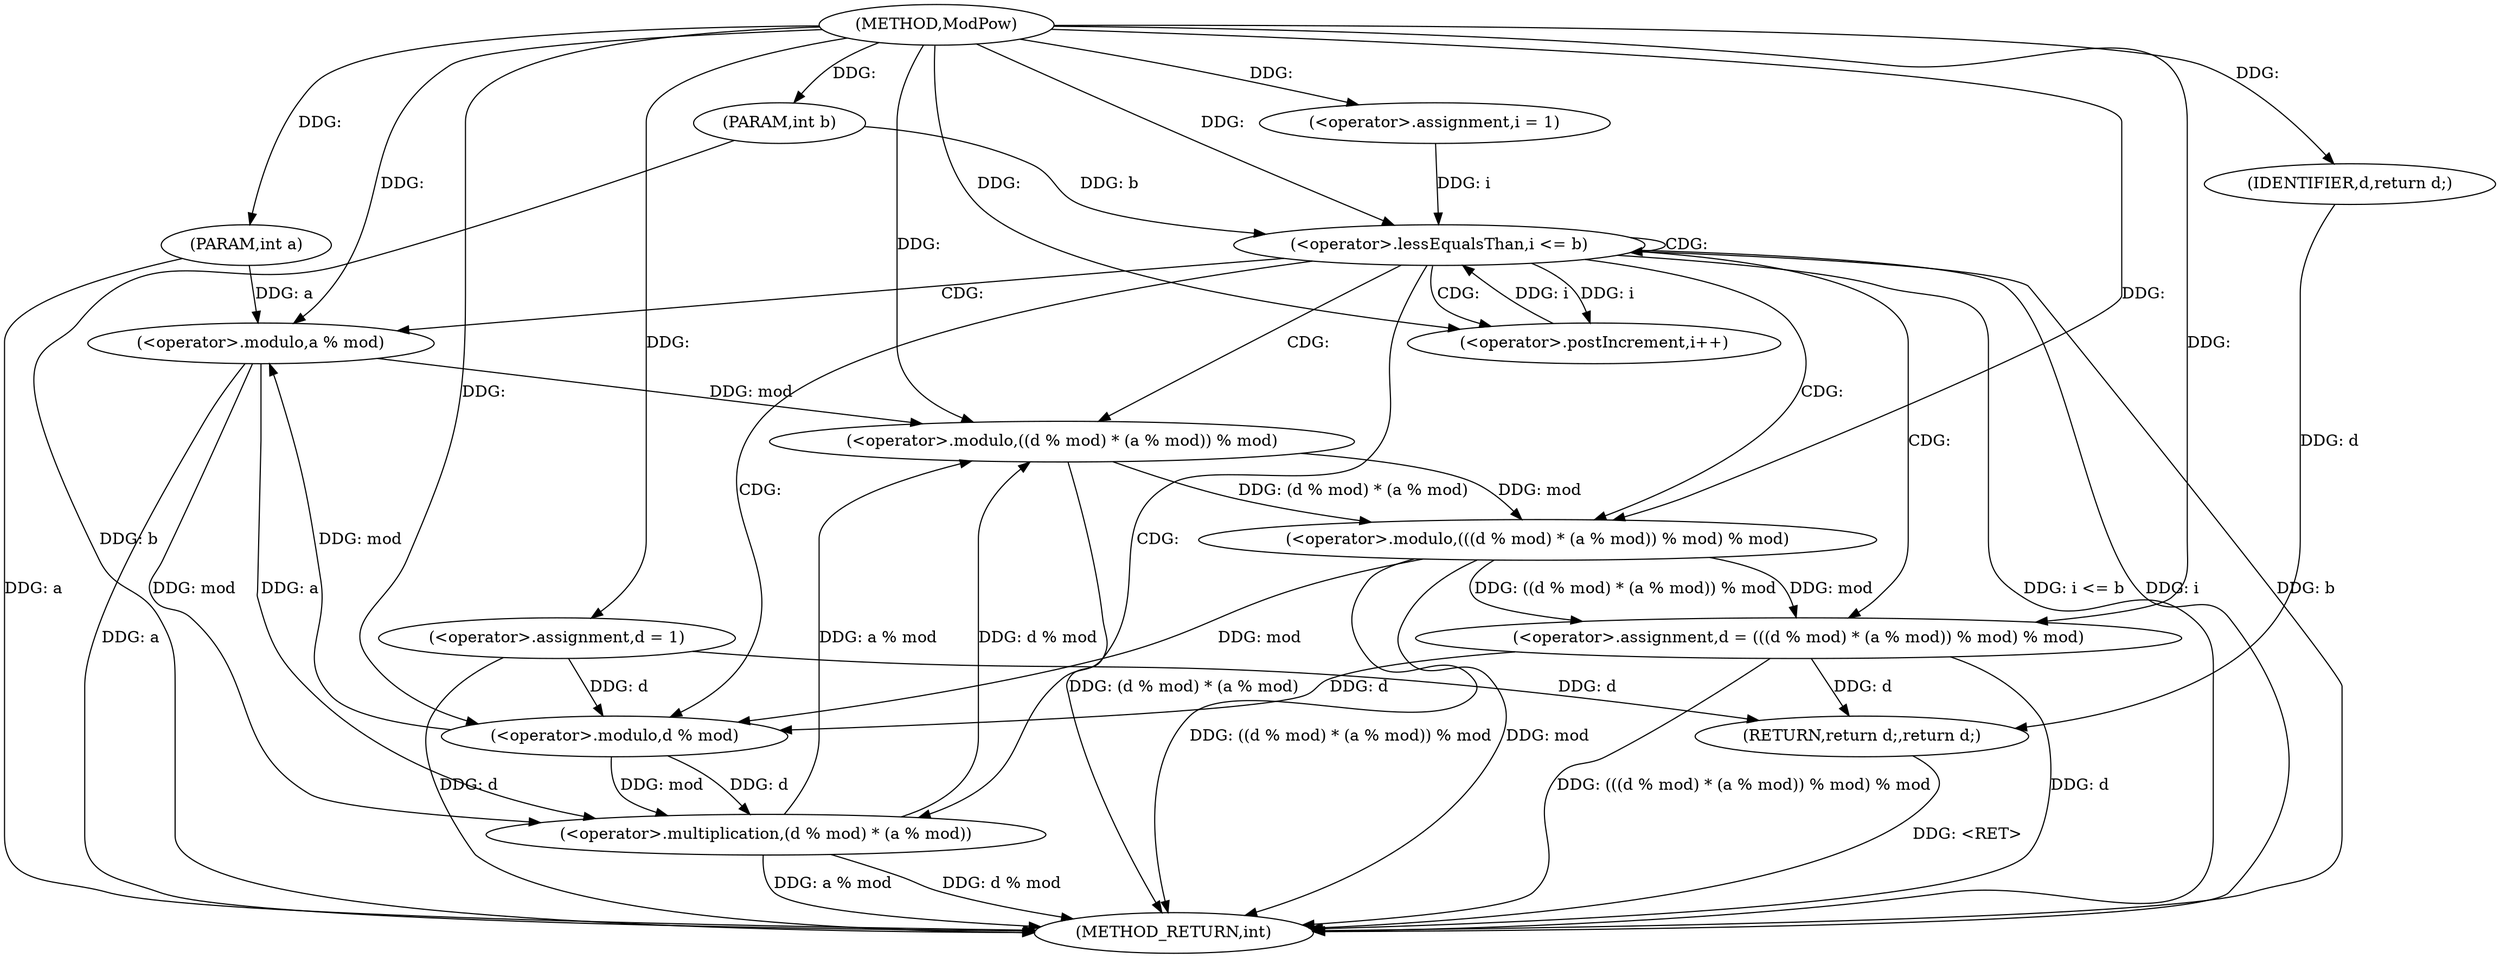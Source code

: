 digraph "ModPow" {  
"1000139" [label = "(METHOD,ModPow)" ]
"1000172" [label = "(METHOD_RETURN,int)" ]
"1000140" [label = "(PARAM,int a)" ]
"1000141" [label = "(PARAM,int b)" ]
"1000144" [label = "(<operator>.assignment,d = 1)" ]
"1000170" [label = "(RETURN,return d;,return d;)" ]
"1000149" [label = "(<operator>.assignment,i = 1)" ]
"1000152" [label = "(<operator>.lessEqualsThan,i <= b)" ]
"1000155" [label = "(<operator>.postIncrement,i++)" ]
"1000157" [label = "(<operator>.assignment,d = (((d % mod) * (a % mod)) % mod) % mod)" ]
"1000171" [label = "(IDENTIFIER,d,return d;)" ]
"1000159" [label = "(<operator>.modulo,(((d % mod) * (a % mod)) % mod) % mod)" ]
"1000160" [label = "(<operator>.modulo,((d % mod) * (a % mod)) % mod)" ]
"1000161" [label = "(<operator>.multiplication,(d % mod) * (a % mod))" ]
"1000162" [label = "(<operator>.modulo,d % mod)" ]
"1000165" [label = "(<operator>.modulo,a % mod)" ]
  "1000170" -> "1000172"  [ label = "DDG: <RET>"] 
  "1000140" -> "1000172"  [ label = "DDG: a"] 
  "1000141" -> "1000172"  [ label = "DDG: b"] 
  "1000144" -> "1000172"  [ label = "DDG: d"] 
  "1000152" -> "1000172"  [ label = "DDG: i"] 
  "1000152" -> "1000172"  [ label = "DDG: b"] 
  "1000152" -> "1000172"  [ label = "DDG: i <= b"] 
  "1000157" -> "1000172"  [ label = "DDG: d"] 
  "1000161" -> "1000172"  [ label = "DDG: d % mod"] 
  "1000165" -> "1000172"  [ label = "DDG: a"] 
  "1000161" -> "1000172"  [ label = "DDG: a % mod"] 
  "1000160" -> "1000172"  [ label = "DDG: (d % mod) * (a % mod)"] 
  "1000159" -> "1000172"  [ label = "DDG: ((d % mod) * (a % mod)) % mod"] 
  "1000159" -> "1000172"  [ label = "DDG: mod"] 
  "1000157" -> "1000172"  [ label = "DDG: (((d % mod) * (a % mod)) % mod) % mod"] 
  "1000139" -> "1000140"  [ label = "DDG: "] 
  "1000139" -> "1000141"  [ label = "DDG: "] 
  "1000139" -> "1000144"  [ label = "DDG: "] 
  "1000171" -> "1000170"  [ label = "DDG: d"] 
  "1000144" -> "1000170"  [ label = "DDG: d"] 
  "1000157" -> "1000170"  [ label = "DDG: d"] 
  "1000139" -> "1000149"  [ label = "DDG: "] 
  "1000159" -> "1000157"  [ label = "DDG: ((d % mod) * (a % mod)) % mod"] 
  "1000159" -> "1000157"  [ label = "DDG: mod"] 
  "1000139" -> "1000171"  [ label = "DDG: "] 
  "1000149" -> "1000152"  [ label = "DDG: i"] 
  "1000155" -> "1000152"  [ label = "DDG: i"] 
  "1000139" -> "1000152"  [ label = "DDG: "] 
  "1000141" -> "1000152"  [ label = "DDG: b"] 
  "1000152" -> "1000155"  [ label = "DDG: i"] 
  "1000139" -> "1000155"  [ label = "DDG: "] 
  "1000139" -> "1000157"  [ label = "DDG: "] 
  "1000160" -> "1000159"  [ label = "DDG: mod"] 
  "1000160" -> "1000159"  [ label = "DDG: (d % mod) * (a % mod)"] 
  "1000139" -> "1000159"  [ label = "DDG: "] 
  "1000161" -> "1000160"  [ label = "DDG: d % mod"] 
  "1000161" -> "1000160"  [ label = "DDG: a % mod"] 
  "1000165" -> "1000160"  [ label = "DDG: mod"] 
  "1000139" -> "1000160"  [ label = "DDG: "] 
  "1000162" -> "1000161"  [ label = "DDG: d"] 
  "1000162" -> "1000161"  [ label = "DDG: mod"] 
  "1000165" -> "1000161"  [ label = "DDG: mod"] 
  "1000165" -> "1000161"  [ label = "DDG: a"] 
  "1000144" -> "1000162"  [ label = "DDG: d"] 
  "1000157" -> "1000162"  [ label = "DDG: d"] 
  "1000139" -> "1000162"  [ label = "DDG: "] 
  "1000159" -> "1000162"  [ label = "DDG: mod"] 
  "1000140" -> "1000165"  [ label = "DDG: a"] 
  "1000139" -> "1000165"  [ label = "DDG: "] 
  "1000162" -> "1000165"  [ label = "DDG: mod"] 
  "1000152" -> "1000155"  [ label = "CDG: "] 
  "1000152" -> "1000161"  [ label = "CDG: "] 
  "1000152" -> "1000160"  [ label = "CDG: "] 
  "1000152" -> "1000152"  [ label = "CDG: "] 
  "1000152" -> "1000162"  [ label = "CDG: "] 
  "1000152" -> "1000159"  [ label = "CDG: "] 
  "1000152" -> "1000165"  [ label = "CDG: "] 
  "1000152" -> "1000157"  [ label = "CDG: "] 
}
